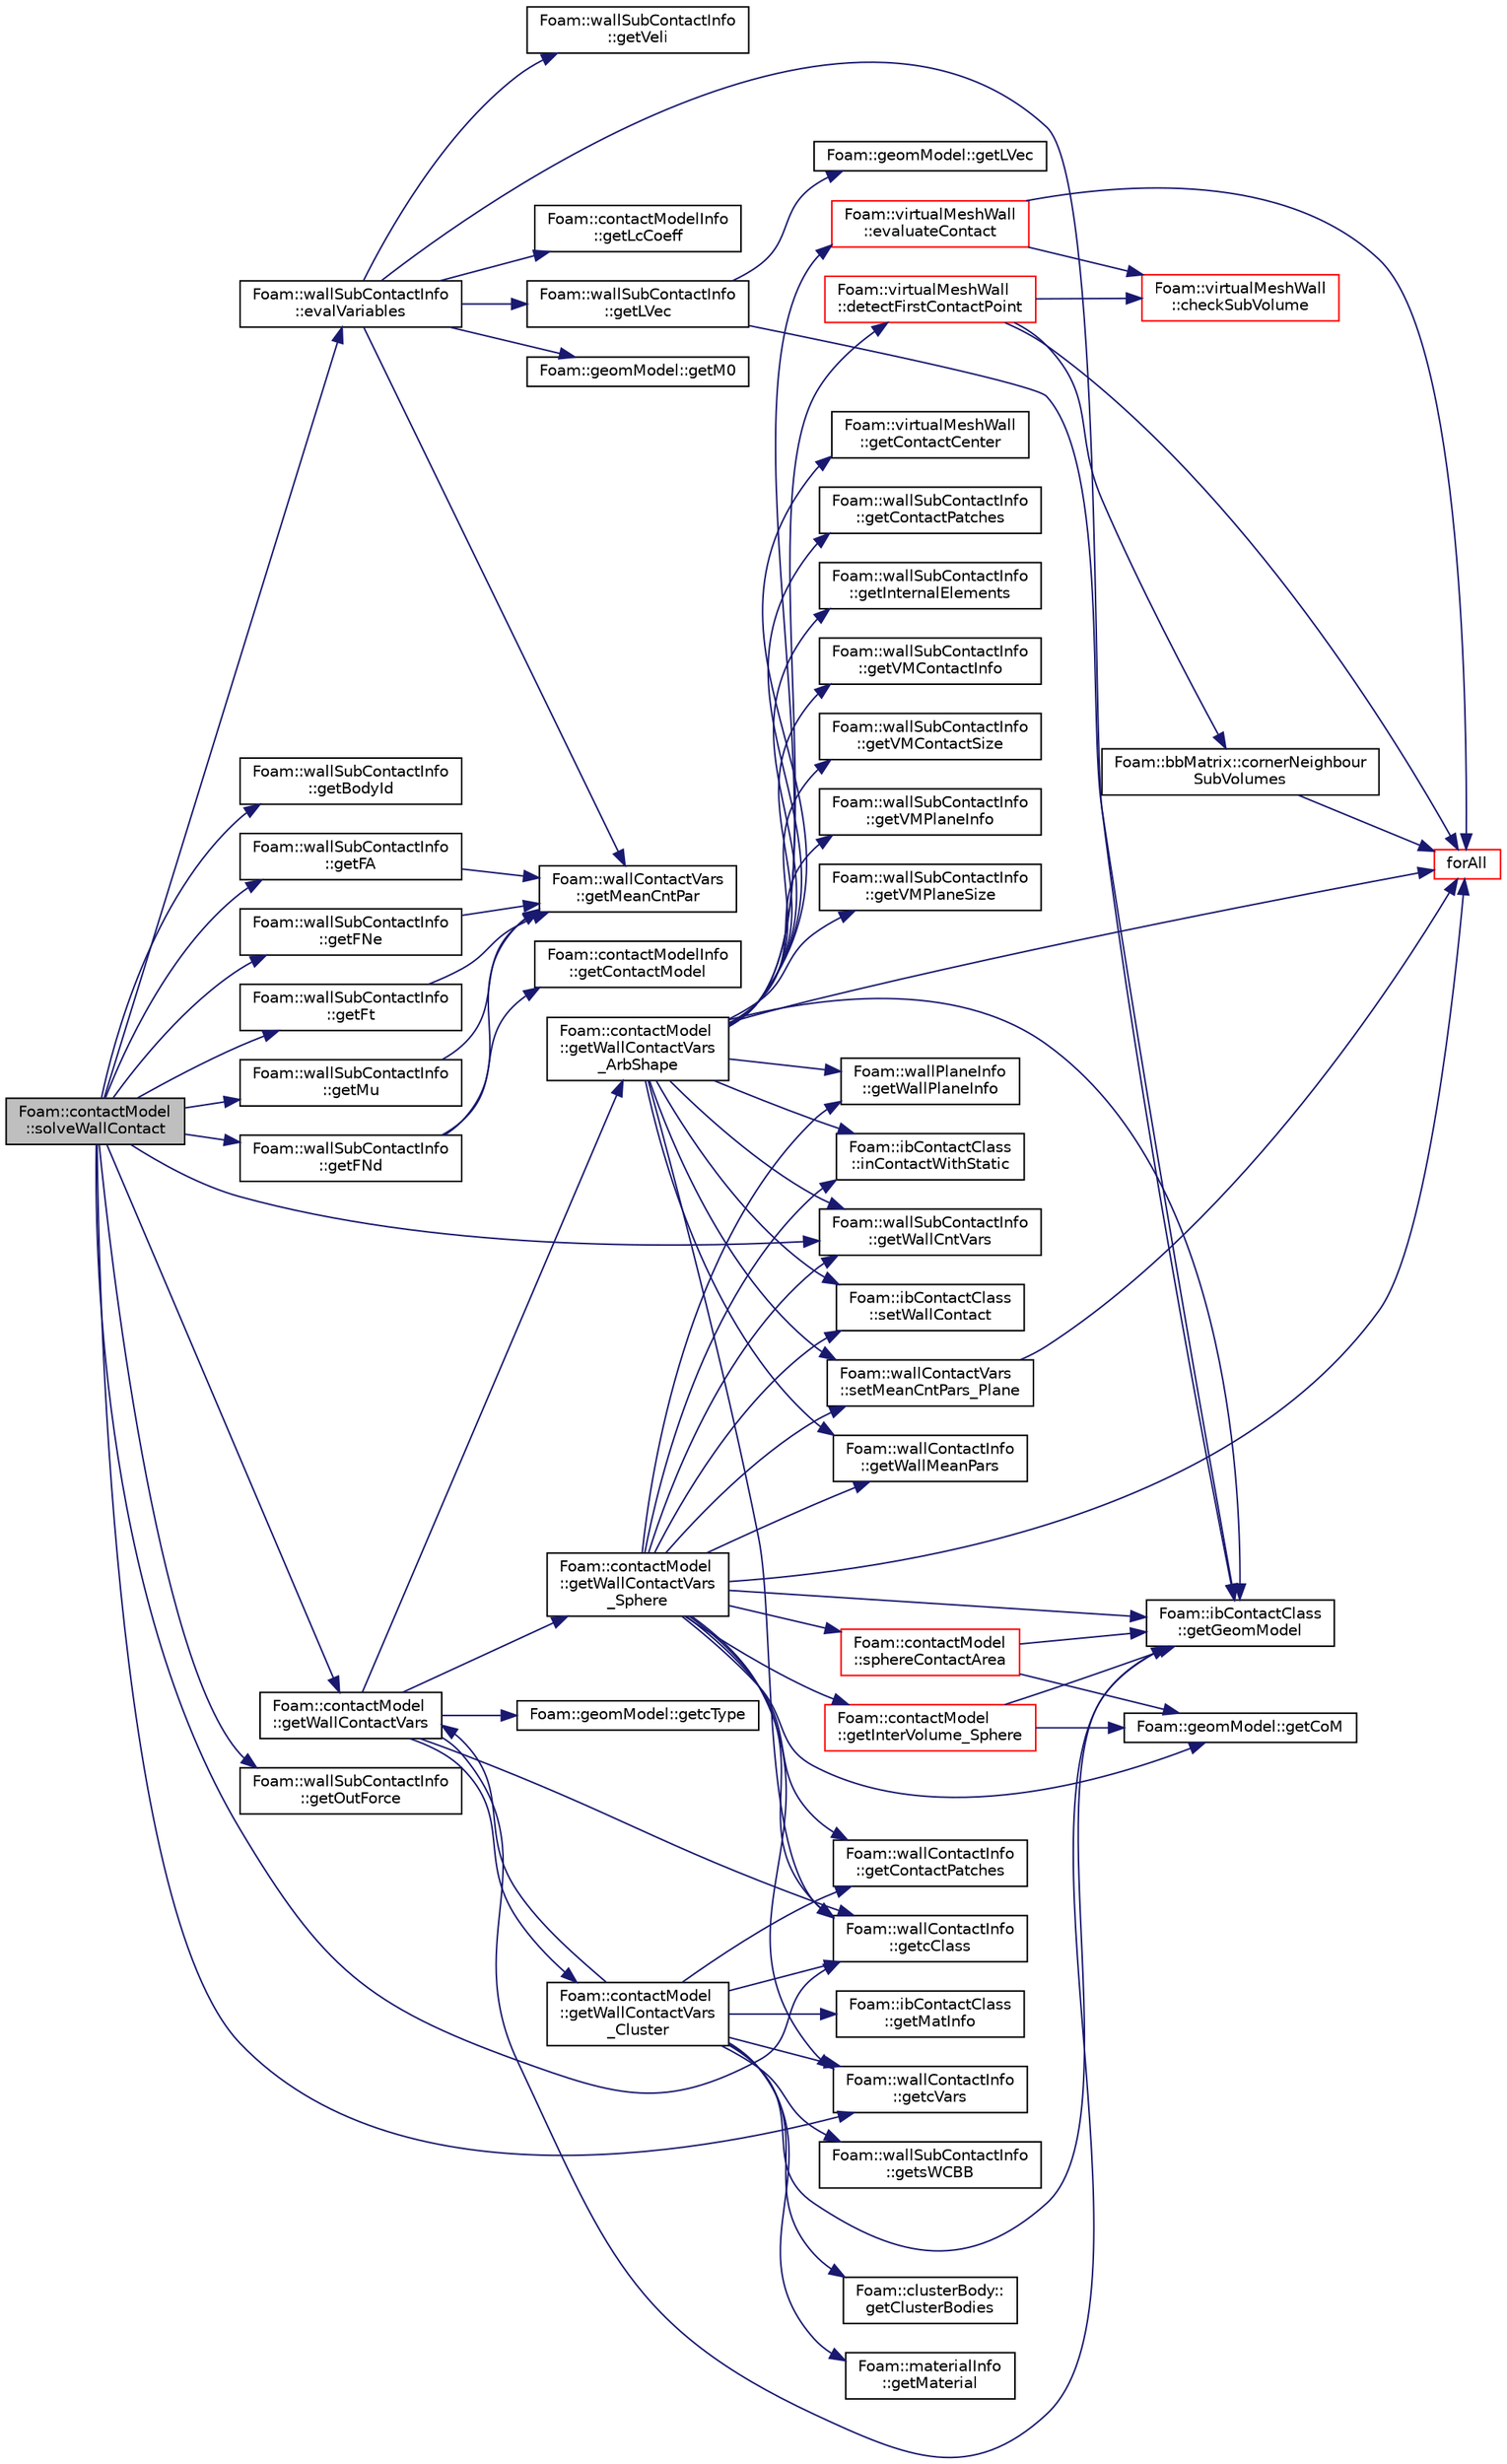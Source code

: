 digraph "Foam::contactModel::solveWallContact"
{
 // LATEX_PDF_SIZE
  edge [fontname="Helvetica",fontsize="10",labelfontname="Helvetica",labelfontsize="10"];
  node [fontname="Helvetica",fontsize="10",shape=record];
  rankdir="LR";
  Node1 [label="Foam::contactModel\l::solveWallContact",height=0.2,width=0.4,color="black", fillcolor="grey75", style="filled", fontcolor="black",tooltip=" "];
  Node1 -> Node2 [color="midnightblue",fontsize="10",style="solid",fontname="Helvetica"];
  Node2 [label="Foam::wallSubContactInfo\l::evalVariables",height=0.2,width=0.4,color="black", fillcolor="white", style="filled",URL="$classFoam_1_1wallSubContactInfo.html#ad46c2ecd069e593b2edef6b8db248c14",tooltip=" "];
  Node2 -> Node3 [color="midnightblue",fontsize="10",style="solid",fontname="Helvetica"];
  Node3 [label="Foam::ibContactClass\l::getGeomModel",height=0.2,width=0.4,color="black", fillcolor="white", style="filled",URL="$classFoam_1_1ibContactClass.html#af24117aa9d6b8a28c64ce11354a2fa35",tooltip=" "];
  Node2 -> Node4 [color="midnightblue",fontsize="10",style="solid",fontname="Helvetica"];
  Node4 [label="Foam::contactModelInfo\l::getLcCoeff",height=0.2,width=0.4,color="black", fillcolor="white", style="filled",URL="$classFoam_1_1contactModelInfo.html#a6109f94d18a60ba2e9ce553302e086ca",tooltip=" "];
  Node2 -> Node5 [color="midnightblue",fontsize="10",style="solid",fontname="Helvetica"];
  Node5 [label="Foam::wallSubContactInfo\l::getLVec",height=0.2,width=0.4,color="black", fillcolor="white", style="filled",URL="$classFoam_1_1wallSubContactInfo.html#aeb01c7ad5c8f3729face695b8339b128",tooltip=" "];
  Node5 -> Node3 [color="midnightblue",fontsize="10",style="solid",fontname="Helvetica"];
  Node5 -> Node6 [color="midnightblue",fontsize="10",style="solid",fontname="Helvetica"];
  Node6 [label="Foam::geomModel::getLVec",height=0.2,width=0.4,color="black", fillcolor="white", style="filled",URL="$classFoam_1_1geomModel.html#a957190734d7273343704825943621512",tooltip=" "];
  Node2 -> Node7 [color="midnightblue",fontsize="10",style="solid",fontname="Helvetica"];
  Node7 [label="Foam::geomModel::getM0",height=0.2,width=0.4,color="black", fillcolor="white", style="filled",URL="$classFoam_1_1geomModel.html#a129fc60db3ccccaae26eb12e5a9fd4c0",tooltip=" "];
  Node2 -> Node8 [color="midnightblue",fontsize="10",style="solid",fontname="Helvetica"];
  Node8 [label="Foam::wallContactVars\l::getMeanCntPar",height=0.2,width=0.4,color="black", fillcolor="white", style="filled",URL="$classFoam_1_1wallContactVars.html#a6e81a242bdb720f04d6651386923e842",tooltip=" "];
  Node2 -> Node9 [color="midnightblue",fontsize="10",style="solid",fontname="Helvetica"];
  Node9 [label="Foam::wallSubContactInfo\l::getVeli",height=0.2,width=0.4,color="black", fillcolor="white", style="filled",URL="$classFoam_1_1wallSubContactInfo.html#a80317b48a92e00dc7b96accefe989516",tooltip=" "];
  Node1 -> Node10 [color="midnightblue",fontsize="10",style="solid",fontname="Helvetica"];
  Node10 [label="Foam::wallSubContactInfo\l::getBodyId",height=0.2,width=0.4,color="black", fillcolor="white", style="filled",URL="$classFoam_1_1wallSubContactInfo.html#a5f600d6e3d17b142f586e22d60aad7e0",tooltip=" "];
  Node1 -> Node11 [color="midnightblue",fontsize="10",style="solid",fontname="Helvetica"];
  Node11 [label="Foam::wallContactInfo\l::getcClass",height=0.2,width=0.4,color="black", fillcolor="white", style="filled",URL="$classFoam_1_1wallContactInfo.html#a2366bc28e22cfaaf6087048b12a92f39",tooltip=" "];
  Node1 -> Node12 [color="midnightblue",fontsize="10",style="solid",fontname="Helvetica"];
  Node12 [label="Foam::wallContactInfo\l::getcVars",height=0.2,width=0.4,color="black", fillcolor="white", style="filled",URL="$classFoam_1_1wallContactInfo.html#ae4c4029904d2c1d2fecee14947033896",tooltip=" "];
  Node1 -> Node13 [color="midnightblue",fontsize="10",style="solid",fontname="Helvetica"];
  Node13 [label="Foam::wallSubContactInfo\l::getFA",height=0.2,width=0.4,color="black", fillcolor="white", style="filled",URL="$classFoam_1_1wallSubContactInfo.html#ad835dacd1cacc700a63957c767ae33a8",tooltip=" "];
  Node13 -> Node8 [color="midnightblue",fontsize="10",style="solid",fontname="Helvetica"];
  Node1 -> Node14 [color="midnightblue",fontsize="10",style="solid",fontname="Helvetica"];
  Node14 [label="Foam::wallSubContactInfo\l::getFNd",height=0.2,width=0.4,color="black", fillcolor="white", style="filled",URL="$classFoam_1_1wallSubContactInfo.html#a2e23a8528adb56188d2c8a01eb9de771",tooltip=" "];
  Node14 -> Node15 [color="midnightblue",fontsize="10",style="solid",fontname="Helvetica"];
  Node15 [label="Foam::contactModelInfo\l::getContactModel",height=0.2,width=0.4,color="black", fillcolor="white", style="filled",URL="$classFoam_1_1contactModelInfo.html#a8fbc27febc474d47e6c4d4e24519cb75",tooltip=" "];
  Node14 -> Node8 [color="midnightblue",fontsize="10",style="solid",fontname="Helvetica"];
  Node1 -> Node16 [color="midnightblue",fontsize="10",style="solid",fontname="Helvetica"];
  Node16 [label="Foam::wallSubContactInfo\l::getFNe",height=0.2,width=0.4,color="black", fillcolor="white", style="filled",URL="$classFoam_1_1wallSubContactInfo.html#a84666fae38d9458d9c65186a1a202d6d",tooltip=" "];
  Node16 -> Node8 [color="midnightblue",fontsize="10",style="solid",fontname="Helvetica"];
  Node1 -> Node17 [color="midnightblue",fontsize="10",style="solid",fontname="Helvetica"];
  Node17 [label="Foam::wallSubContactInfo\l::getFt",height=0.2,width=0.4,color="black", fillcolor="white", style="filled",URL="$classFoam_1_1wallSubContactInfo.html#ac4bdb3ec51dc22d1553af931559652ce",tooltip=" "];
  Node17 -> Node8 [color="midnightblue",fontsize="10",style="solid",fontname="Helvetica"];
  Node1 -> Node18 [color="midnightblue",fontsize="10",style="solid",fontname="Helvetica"];
  Node18 [label="Foam::wallSubContactInfo\l::getMu",height=0.2,width=0.4,color="black", fillcolor="white", style="filled",URL="$classFoam_1_1wallSubContactInfo.html#aa566fe015f02d2395ea51b2623d0881b",tooltip=" "];
  Node18 -> Node8 [color="midnightblue",fontsize="10",style="solid",fontname="Helvetica"];
  Node1 -> Node19 [color="midnightblue",fontsize="10",style="solid",fontname="Helvetica"];
  Node19 [label="Foam::wallSubContactInfo\l::getOutForce",height=0.2,width=0.4,color="black", fillcolor="white", style="filled",URL="$classFoam_1_1wallSubContactInfo.html#ac58c3af1831836daf8a571df87435f7c",tooltip=" "];
  Node1 -> Node20 [color="midnightblue",fontsize="10",style="solid",fontname="Helvetica"];
  Node20 [label="Foam::wallSubContactInfo\l::getWallCntVars",height=0.2,width=0.4,color="black", fillcolor="white", style="filled",URL="$classFoam_1_1wallSubContactInfo.html#a4ee4f2e43972b6e359fe6f7bf6a1018d",tooltip=" "];
  Node1 -> Node21 [color="midnightblue",fontsize="10",style="solid",fontname="Helvetica"];
  Node21 [label="Foam::contactModel\l::getWallContactVars",height=0.2,width=0.4,color="black", fillcolor="white", style="filled",URL="$namespaceFoam_1_1contactModel.html#a133ce31f847a9343816fc68c01b2004b",tooltip=" "];
  Node21 -> Node11 [color="midnightblue",fontsize="10",style="solid",fontname="Helvetica"];
  Node21 -> Node22 [color="midnightblue",fontsize="10",style="solid",fontname="Helvetica"];
  Node22 [label="Foam::geomModel::getcType",height=0.2,width=0.4,color="black", fillcolor="white", style="filled",URL="$classFoam_1_1geomModel.html#aad4760c95591b65260efb023cdbbe862",tooltip=" "];
  Node21 -> Node3 [color="midnightblue",fontsize="10",style="solid",fontname="Helvetica"];
  Node21 -> Node23 [color="midnightblue",fontsize="10",style="solid",fontname="Helvetica"];
  Node23 [label="Foam::contactModel\l::getWallContactVars\l_ArbShape",height=0.2,width=0.4,color="black", fillcolor="white", style="filled",URL="$namespaceFoam_1_1contactModel.html#a2ca5920582a637b866f11430e86e87cf",tooltip=" "];
  Node23 -> Node24 [color="midnightblue",fontsize="10",style="solid",fontname="Helvetica"];
  Node24 [label="Foam::virtualMeshWall\l::detectFirstContactPoint",height=0.2,width=0.4,color="red", fillcolor="white", style="filled",URL="$classFoam_1_1virtualMeshWall.html#a229ccdf5daaa15de592ba5699ca24759",tooltip=" "];
  Node24 -> Node25 [color="midnightblue",fontsize="10",style="solid",fontname="Helvetica"];
  Node25 [label="Foam::virtualMeshWall\l::checkSubVolume",height=0.2,width=0.4,color="red", fillcolor="white", style="filled",URL="$classFoam_1_1virtualMeshWall.html#a00c17609d545a8eaa4116b0dc8a97a2a",tooltip=" "];
  Node24 -> Node27 [color="midnightblue",fontsize="10",style="solid",fontname="Helvetica"];
  Node27 [label="Foam::bbMatrix::cornerNeighbour\lSubVolumes",height=0.2,width=0.4,color="black", fillcolor="white", style="filled",URL="$classFoam_1_1bbMatrix.html#adc78aadf304850e42bb5f49d0de8188a",tooltip=" "];
  Node27 -> Node28 [color="midnightblue",fontsize="10",style="solid",fontname="Helvetica"];
  Node28 [label="forAll",height=0.2,width=0.4,color="red", fillcolor="white", style="filled",URL="$addModels_2initializeAddModels_8H.html#adcd69a620b2d93c893cbf0e92bb7c5d7",tooltip=" "];
  Node24 -> Node28 [color="midnightblue",fontsize="10",style="solid",fontname="Helvetica"];
  Node23 -> Node34 [color="midnightblue",fontsize="10",style="solid",fontname="Helvetica"];
  Node34 [label="Foam::virtualMeshWall\l::evaluateContact",height=0.2,width=0.4,color="red", fillcolor="white", style="filled",URL="$classFoam_1_1virtualMeshWall.html#a3579436720c2e5fcceea3ab96584cef4",tooltip=" "];
  Node34 -> Node25 [color="midnightblue",fontsize="10",style="solid",fontname="Helvetica"];
  Node34 -> Node28 [color="midnightblue",fontsize="10",style="solid",fontname="Helvetica"];
  Node23 -> Node28 [color="midnightblue",fontsize="10",style="solid",fontname="Helvetica"];
  Node23 -> Node11 [color="midnightblue",fontsize="10",style="solid",fontname="Helvetica"];
  Node23 -> Node37 [color="midnightblue",fontsize="10",style="solid",fontname="Helvetica"];
  Node37 [label="Foam::virtualMeshWall\l::getContactCenter",height=0.2,width=0.4,color="black", fillcolor="white", style="filled",URL="$classFoam_1_1virtualMeshWall.html#ab012eb8bdc3d10cfc1b56237845e19d0",tooltip=" "];
  Node23 -> Node38 [color="midnightblue",fontsize="10",style="solid",fontname="Helvetica"];
  Node38 [label="Foam::wallSubContactInfo\l::getContactPatches",height=0.2,width=0.4,color="black", fillcolor="white", style="filled",URL="$classFoam_1_1wallSubContactInfo.html#ab94054907763fbd13c9b62b0680c4f11",tooltip=" "];
  Node23 -> Node3 [color="midnightblue",fontsize="10",style="solid",fontname="Helvetica"];
  Node23 -> Node39 [color="midnightblue",fontsize="10",style="solid",fontname="Helvetica"];
  Node39 [label="Foam::wallSubContactInfo\l::getInternalElements",height=0.2,width=0.4,color="black", fillcolor="white", style="filled",URL="$classFoam_1_1wallSubContactInfo.html#ad6ab385a3b477363c631cab5ba89b096",tooltip=" "];
  Node23 -> Node40 [color="midnightblue",fontsize="10",style="solid",fontname="Helvetica"];
  Node40 [label="Foam::wallSubContactInfo\l::getVMContactInfo",height=0.2,width=0.4,color="black", fillcolor="white", style="filled",URL="$classFoam_1_1wallSubContactInfo.html#a2d36c555a6277b2b09ffb1b499ee2040",tooltip=" "];
  Node23 -> Node41 [color="midnightblue",fontsize="10",style="solid",fontname="Helvetica"];
  Node41 [label="Foam::wallSubContactInfo\l::getVMContactSize",height=0.2,width=0.4,color="black", fillcolor="white", style="filled",URL="$classFoam_1_1wallSubContactInfo.html#a9d847267e0625437336ae4bdcb9f707e",tooltip=" "];
  Node23 -> Node42 [color="midnightblue",fontsize="10",style="solid",fontname="Helvetica"];
  Node42 [label="Foam::wallSubContactInfo\l::getVMPlaneInfo",height=0.2,width=0.4,color="black", fillcolor="white", style="filled",URL="$classFoam_1_1wallSubContactInfo.html#aaf3763a61eeb4aaa1dc0a78aaeffab93",tooltip=" "];
  Node23 -> Node43 [color="midnightblue",fontsize="10",style="solid",fontname="Helvetica"];
  Node43 [label="Foam::wallSubContactInfo\l::getVMPlaneSize",height=0.2,width=0.4,color="black", fillcolor="white", style="filled",URL="$classFoam_1_1wallSubContactInfo.html#aab0e955304ae33badb2341c9ce532a35",tooltip=" "];
  Node23 -> Node20 [color="midnightblue",fontsize="10",style="solid",fontname="Helvetica"];
  Node23 -> Node44 [color="midnightblue",fontsize="10",style="solid",fontname="Helvetica"];
  Node44 [label="Foam::wallContactInfo\l::getWallMeanPars",height=0.2,width=0.4,color="black", fillcolor="white", style="filled",URL="$classFoam_1_1wallContactInfo.html#a3934896b37065811a15bf1a2a858c474",tooltip=" "];
  Node23 -> Node45 [color="midnightblue",fontsize="10",style="solid",fontname="Helvetica"];
  Node45 [label="Foam::wallPlaneInfo\l::getWallPlaneInfo",height=0.2,width=0.4,color="black", fillcolor="white", style="filled",URL="$classFoam_1_1wallPlaneInfo.html#a79ee79cd0b68dc6afe60152453f29fa7",tooltip=" "];
  Node23 -> Node46 [color="midnightblue",fontsize="10",style="solid",fontname="Helvetica"];
  Node46 [label="Foam::ibContactClass\l::inContactWithStatic",height=0.2,width=0.4,color="black", fillcolor="white", style="filled",URL="$classFoam_1_1ibContactClass.html#ac524d28a7f034b595c4d114985663cc8",tooltip=" "];
  Node23 -> Node47 [color="midnightblue",fontsize="10",style="solid",fontname="Helvetica"];
  Node47 [label="Foam::wallContactVars\l::setMeanCntPars_Plane",height=0.2,width=0.4,color="black", fillcolor="white", style="filled",URL="$classFoam_1_1wallContactVars.html#a8d867556389b7bf68987108f356d6ca8",tooltip=" "];
  Node47 -> Node28 [color="midnightblue",fontsize="10",style="solid",fontname="Helvetica"];
  Node23 -> Node48 [color="midnightblue",fontsize="10",style="solid",fontname="Helvetica"];
  Node48 [label="Foam::ibContactClass\l::setWallContact",height=0.2,width=0.4,color="black", fillcolor="white", style="filled",URL="$classFoam_1_1ibContactClass.html#a2aea492460017877267fdc20a752ae88",tooltip=" "];
  Node21 -> Node49 [color="midnightblue",fontsize="10",style="solid",fontname="Helvetica"];
  Node49 [label="Foam::contactModel\l::getWallContactVars\l_Cluster",height=0.2,width=0.4,color="black", fillcolor="white", style="filled",URL="$namespaceFoam_1_1contactModel.html#a63c79957b49d3cde697bb4791d1cc6b4",tooltip=" "];
  Node49 -> Node11 [color="midnightblue",fontsize="10",style="solid",fontname="Helvetica"];
  Node49 -> Node50 [color="midnightblue",fontsize="10",style="solid",fontname="Helvetica"];
  Node50 [label="Foam::clusterBody::\lgetClusterBodies",height=0.2,width=0.4,color="black", fillcolor="white", style="filled",URL="$classFoam_1_1clusterBody.html#a284f52a30ebda31d578267f12c902225",tooltip=" "];
  Node49 -> Node51 [color="midnightblue",fontsize="10",style="solid",fontname="Helvetica"];
  Node51 [label="Foam::wallContactInfo\l::getContactPatches",height=0.2,width=0.4,color="black", fillcolor="white", style="filled",URL="$classFoam_1_1wallContactInfo.html#a462fa827cf5509da2cf66bb4db5f7806",tooltip=" "];
  Node49 -> Node12 [color="midnightblue",fontsize="10",style="solid",fontname="Helvetica"];
  Node49 -> Node3 [color="midnightblue",fontsize="10",style="solid",fontname="Helvetica"];
  Node49 -> Node52 [color="midnightblue",fontsize="10",style="solid",fontname="Helvetica"];
  Node52 [label="Foam::materialInfo\l::getMaterial",height=0.2,width=0.4,color="black", fillcolor="white", style="filled",URL="$classFoam_1_1materialInfo.html#af4ad397d31f9fbfa3f1740d921c7364c",tooltip=" "];
  Node49 -> Node53 [color="midnightblue",fontsize="10",style="solid",fontname="Helvetica"];
  Node53 [label="Foam::ibContactClass\l::getMatInfo",height=0.2,width=0.4,color="black", fillcolor="white", style="filled",URL="$classFoam_1_1ibContactClass.html#a5358ed75ed8e5f863f982ef3703290aa",tooltip=" "];
  Node49 -> Node54 [color="midnightblue",fontsize="10",style="solid",fontname="Helvetica"];
  Node54 [label="Foam::wallSubContactInfo\l::getsWCBB",height=0.2,width=0.4,color="black", fillcolor="white", style="filled",URL="$classFoam_1_1wallSubContactInfo.html#ac8c0286e51be43acd9862a40879a67a4",tooltip=" "];
  Node49 -> Node21 [color="midnightblue",fontsize="10",style="solid",fontname="Helvetica"];
  Node21 -> Node55 [color="midnightblue",fontsize="10",style="solid",fontname="Helvetica"];
  Node55 [label="Foam::contactModel\l::getWallContactVars\l_Sphere",height=0.2,width=0.4,color="black", fillcolor="white", style="filled",URL="$namespaceFoam_1_1contactModel.html#a1bf5a7f6798e32de5bbc1d208130bc77",tooltip=" "];
  Node55 -> Node28 [color="midnightblue",fontsize="10",style="solid",fontname="Helvetica"];
  Node55 -> Node11 [color="midnightblue",fontsize="10",style="solid",fontname="Helvetica"];
  Node55 -> Node56 [color="midnightblue",fontsize="10",style="solid",fontname="Helvetica"];
  Node56 [label="Foam::geomModel::getCoM",height=0.2,width=0.4,color="black", fillcolor="white", style="filled",URL="$classFoam_1_1geomModel.html#a17f5482e38b671fd424704393e4db210",tooltip=" "];
  Node55 -> Node51 [color="midnightblue",fontsize="10",style="solid",fontname="Helvetica"];
  Node55 -> Node12 [color="midnightblue",fontsize="10",style="solid",fontname="Helvetica"];
  Node55 -> Node3 [color="midnightblue",fontsize="10",style="solid",fontname="Helvetica"];
  Node55 -> Node57 [color="midnightblue",fontsize="10",style="solid",fontname="Helvetica"];
  Node57 [label="Foam::contactModel\l::getInterVolume_Sphere",height=0.2,width=0.4,color="red", fillcolor="white", style="filled",URL="$namespaceFoam_1_1contactModel.html#add5e29574efd42f222481ad3370011e1",tooltip=" "];
  Node57 -> Node56 [color="midnightblue",fontsize="10",style="solid",fontname="Helvetica"];
  Node57 -> Node3 [color="midnightblue",fontsize="10",style="solid",fontname="Helvetica"];
  Node55 -> Node20 [color="midnightblue",fontsize="10",style="solid",fontname="Helvetica"];
  Node55 -> Node44 [color="midnightblue",fontsize="10",style="solid",fontname="Helvetica"];
  Node55 -> Node45 [color="midnightblue",fontsize="10",style="solid",fontname="Helvetica"];
  Node55 -> Node46 [color="midnightblue",fontsize="10",style="solid",fontname="Helvetica"];
  Node55 -> Node47 [color="midnightblue",fontsize="10",style="solid",fontname="Helvetica"];
  Node55 -> Node48 [color="midnightblue",fontsize="10",style="solid",fontname="Helvetica"];
  Node55 -> Node59 [color="midnightblue",fontsize="10",style="solid",fontname="Helvetica"];
  Node59 [label="Foam::contactModel\l::sphereContactArea",height=0.2,width=0.4,color="red", fillcolor="white", style="filled",URL="$namespaceFoam_1_1contactModel.html#aa822971b620c434759c0717b1ab1e3d1",tooltip=" "];
  Node59 -> Node56 [color="midnightblue",fontsize="10",style="solid",fontname="Helvetica"];
  Node59 -> Node3 [color="midnightblue",fontsize="10",style="solid",fontname="Helvetica"];
}
